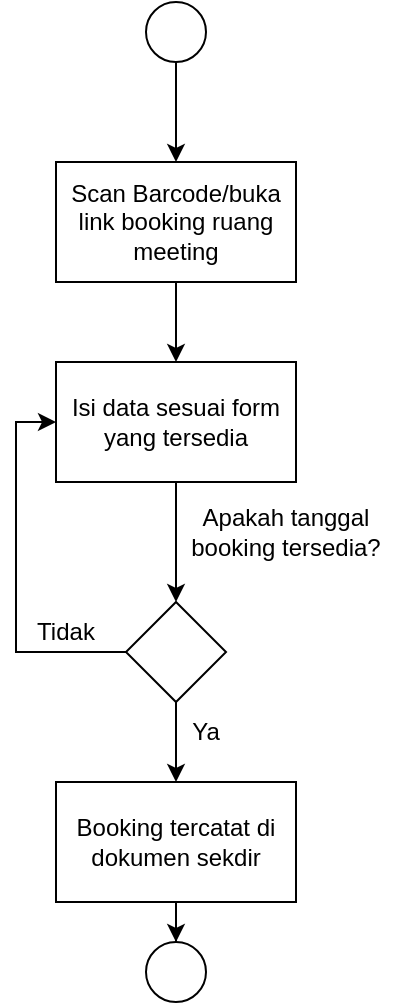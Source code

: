 <mxfile version="20.2.4" type="github">
  <diagram id="C5RBs43oDa-KdzZeNtuy" name="Page-1">
    <mxGraphModel dx="981" dy="526" grid="1" gridSize="10" guides="1" tooltips="1" connect="1" arrows="1" fold="1" page="1" pageScale="1" pageWidth="827" pageHeight="1169" math="0" shadow="0">
      <root>
        <mxCell id="WIyWlLk6GJQsqaUBKTNV-0" />
        <mxCell id="WIyWlLk6GJQsqaUBKTNV-1" parent="WIyWlLk6GJQsqaUBKTNV-0" />
        <mxCell id="le4_25sIcObdOSEpVeog-2" value="" style="edgeStyle=orthogonalEdgeStyle;rounded=0;orthogonalLoop=1;jettySize=auto;html=1;" edge="1" parent="WIyWlLk6GJQsqaUBKTNV-1" source="le4_25sIcObdOSEpVeog-0" target="le4_25sIcObdOSEpVeog-1">
          <mxGeometry relative="1" as="geometry" />
        </mxCell>
        <mxCell id="le4_25sIcObdOSEpVeog-0" value="" style="ellipse;whiteSpace=wrap;html=1;aspect=fixed;" vertex="1" parent="WIyWlLk6GJQsqaUBKTNV-1">
          <mxGeometry x="125" y="40" width="30" height="30" as="geometry" />
        </mxCell>
        <mxCell id="le4_25sIcObdOSEpVeog-9" value="" style="edgeStyle=orthogonalEdgeStyle;rounded=0;orthogonalLoop=1;jettySize=auto;html=1;entryX=0.5;entryY=0;entryDx=0;entryDy=0;" edge="1" parent="WIyWlLk6GJQsqaUBKTNV-1" source="le4_25sIcObdOSEpVeog-1" target="le4_25sIcObdOSEpVeog-3">
          <mxGeometry relative="1" as="geometry" />
        </mxCell>
        <mxCell id="le4_25sIcObdOSEpVeog-1" value="Scan Barcode/buka link booking ruang meeting" style="rounded=0;whiteSpace=wrap;html=1;" vertex="1" parent="WIyWlLk6GJQsqaUBKTNV-1">
          <mxGeometry x="80" y="120" width="120" height="60" as="geometry" />
        </mxCell>
        <mxCell id="le4_25sIcObdOSEpVeog-5" value="" style="edgeStyle=orthogonalEdgeStyle;rounded=0;orthogonalLoop=1;jettySize=auto;html=1;" edge="1" parent="WIyWlLk6GJQsqaUBKTNV-1" source="le4_25sIcObdOSEpVeog-3" target="le4_25sIcObdOSEpVeog-4">
          <mxGeometry relative="1" as="geometry" />
        </mxCell>
        <mxCell id="le4_25sIcObdOSEpVeog-3" value="Isi data sesuai form yang tersedia" style="rounded=0;whiteSpace=wrap;html=1;" vertex="1" parent="WIyWlLk6GJQsqaUBKTNV-1">
          <mxGeometry x="80" y="220" width="120" height="60" as="geometry" />
        </mxCell>
        <mxCell id="le4_25sIcObdOSEpVeog-11" style="edgeStyle=orthogonalEdgeStyle;rounded=0;orthogonalLoop=1;jettySize=auto;html=1;" edge="1" parent="WIyWlLk6GJQsqaUBKTNV-1" source="le4_25sIcObdOSEpVeog-4">
          <mxGeometry relative="1" as="geometry">
            <mxPoint x="80" y="250" as="targetPoint" />
            <Array as="points">
              <mxPoint x="60" y="365" />
              <mxPoint x="60" y="250" />
            </Array>
          </mxGeometry>
        </mxCell>
        <mxCell id="le4_25sIcObdOSEpVeog-14" style="edgeStyle=orthogonalEdgeStyle;rounded=0;orthogonalLoop=1;jettySize=auto;html=1;entryX=0.5;entryY=0;entryDx=0;entryDy=0;" edge="1" parent="WIyWlLk6GJQsqaUBKTNV-1" source="le4_25sIcObdOSEpVeog-4" target="le4_25sIcObdOSEpVeog-13">
          <mxGeometry relative="1" as="geometry" />
        </mxCell>
        <mxCell id="le4_25sIcObdOSEpVeog-4" value="" style="rhombus;whiteSpace=wrap;html=1;" vertex="1" parent="WIyWlLk6GJQsqaUBKTNV-1">
          <mxGeometry x="115" y="340" width="50" height="50" as="geometry" />
        </mxCell>
        <mxCell id="le4_25sIcObdOSEpVeog-7" value="Apakah tanggal booking tersedia?" style="text;html=1;strokeColor=none;fillColor=none;align=center;verticalAlign=middle;whiteSpace=wrap;rounded=0;" vertex="1" parent="WIyWlLk6GJQsqaUBKTNV-1">
          <mxGeometry x="130" y="290" width="130" height="30" as="geometry" />
        </mxCell>
        <mxCell id="le4_25sIcObdOSEpVeog-12" value="Tidak" style="text;html=1;strokeColor=none;fillColor=none;align=center;verticalAlign=middle;whiteSpace=wrap;rounded=0;" vertex="1" parent="WIyWlLk6GJQsqaUBKTNV-1">
          <mxGeometry x="55" y="340" width="60" height="30" as="geometry" />
        </mxCell>
        <mxCell id="le4_25sIcObdOSEpVeog-18" style="edgeStyle=orthogonalEdgeStyle;rounded=0;orthogonalLoop=1;jettySize=auto;html=1;" edge="1" parent="WIyWlLk6GJQsqaUBKTNV-1" source="le4_25sIcObdOSEpVeog-13" target="le4_25sIcObdOSEpVeog-17">
          <mxGeometry relative="1" as="geometry" />
        </mxCell>
        <mxCell id="le4_25sIcObdOSEpVeog-13" value="Booking tercatat di dokumen sekdir" style="rounded=0;whiteSpace=wrap;html=1;" vertex="1" parent="WIyWlLk6GJQsqaUBKTNV-1">
          <mxGeometry x="80" y="430" width="120" height="60" as="geometry" />
        </mxCell>
        <mxCell id="le4_25sIcObdOSEpVeog-15" value="Ya" style="text;html=1;strokeColor=none;fillColor=none;align=center;verticalAlign=middle;whiteSpace=wrap;rounded=0;" vertex="1" parent="WIyWlLk6GJQsqaUBKTNV-1">
          <mxGeometry x="125" y="390" width="60" height="30" as="geometry" />
        </mxCell>
        <mxCell id="le4_25sIcObdOSEpVeog-17" value="" style="ellipse;whiteSpace=wrap;html=1;aspect=fixed;" vertex="1" parent="WIyWlLk6GJQsqaUBKTNV-1">
          <mxGeometry x="125" y="510" width="30" height="30" as="geometry" />
        </mxCell>
      </root>
    </mxGraphModel>
  </diagram>
</mxfile>
